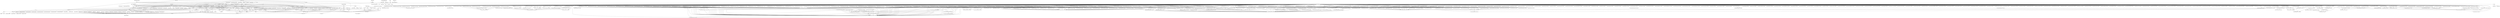 digraph depends {
    node [shape=plaintext]
"alsa-utils-alsamixer" -> "libasound2"
"alsa-utils-alsamixer" -> "libformw5"
"alsa-utils-alsamixer" -> "libmenuw5"
"alsa-utils-alsamixer" -> "libncursesw5"
"alsa-utils-alsamixer" -> "libpanelw5"
"alsa-utils-alsamixer" -> "libtinfo5"
"angstrom-feed-configs" -> "opkg" [style=dotted]
"angstrom-packagegroup-boot" -> "angstrom-version"
"angstrom-packagegroup-boot" -> "packagegroup-boot"
"avahi-daemon" -> "base-files"
"avahi-daemon" -> "base-passwd"
"avahi-daemon" -> "libavahi-common3"
"avahi-daemon" -> "libavahi-core7"
"avahi-daemon" -> "libcap2"
"avahi-daemon" -> "libdaemon0"
"avahi-daemon" -> "libdbus-1-3"
"avahi-daemon" -> "libexpat1"
"avahi-daemon" -> "libnss-mdns" [style=dotted]
"avahi-daemon" -> "shadow"
"avahi-utils" -> "libavahi-client3"
"avahi-utils" -> "libavahi-common3"
"bash" -> "base-files"
"bash" -> "libtinfo5"
"bluez5" -> "libdbus-1-3"
"bluez5" -> "libglib-2.0-0"
"bluez5" -> "libreadline7"
"bluez5" -> "libudev1"
"bluez5-noinst-tools" -> "libdbus-1-3"
"bluez5-noinst-tools" -> "libglib-2.0-0"
"bluez5-noinst-tools" -> "libreadline7"
"bluez5-noinst-tools" -> "libudev1"
"busybox" -> "busybox-syslog" [style=dotted]
"busybox" -> "busybox-udhcpc" [style=dotted]
"ca-certificates" -> "openssl"
"connman-angstrom-settings" -> "connman"
"connman" -> "bluez5"
"connman-client" -> "connman"
"connman-client" -> "libdbus-1-3"
"connman-client" -> "libglib-2.0-0"
"connman-client" -> "libreadline7"
"connman" -> "connman-conf" [style=dotted]
"connman" -> "dbus-1"
"connman" -> "iptables"
"connman" -> "libdbus-1-3"
"connman" -> "libglib-2.0-0"
"connman" -> "libgnutls30"
"connman" -> "ofono"
"connman" -> "wpa-supplicant"
"cpufreq-tweaks" -> "cpufrequtils"
"curl" -> "libcurl4"
"dbus-1" -> "base-files"
"dbus-1" -> "base-passwd"
"dbus-1" -> "libdbus-1-3"
"dbus-1" -> "libexpat1"
"dbus-1" -> "libsystemd0"
"dbus-1" -> "libx11-6"
"dbus-1" -> "shadow"
"e2fsprogs-e2fsck" -> "libblkid1"
"e2fsprogs-e2fsck" -> "libcom-err2"
"e2fsprogs-e2fsck" -> "libe2p2"
"e2fsprogs-e2fsck" -> "libext2fs2"
"e2fsprogs-e2fsck" -> "libuuid1"
"e2fsprogs-resize2fs" -> "libcom-err2"
"e2fsprogs-resize2fs" -> "libe2p2"
"e2fsprogs-resize2fs" -> "libext2fs2"
"fixmac" -> "ranpwd"
"gptfdisk" -> "libncursesw5"
"gptfdisk" -> "libpopt0"
"gptfdisk" -> "libstdc++6"
"gptfdisk" -> "libtinfo5"
"gptfdisk" -> "libuuid1"
"htop" -> "libncursesw5"
"htop" -> "libtinfo5"
"htop" -> "ncurses-terminfo"
"iproute2-tc" -> "iptables"
"iproute2-tc" -> "libelf1"
"iptables" -> "kernel-module-iptable-filter" [style=dotted]
"iptables" -> "kernel-module-iptable-nat" [style=dotted]
"iptables" -> "kernel-module-ip-tables" [style=dotted]
"iptables" -> "kernel-module-ipt-masquerade" [style=dotted]
"iptables" -> "kernel-module-nf-conntrack-ipv4" [style=dotted]
"iptables" -> "kernel-module-nf-conntrack" [style=dotted]
"iptables" -> "kernel-module-nf-defrag-ipv4" [style=dotted]
"iptables" -> "kernel-module-nf-nat" [style=dotted]
"iptables" -> "kernel-module-x-tables" [style=dotted]
"iw" -> "libnl-3-200"
"iw" -> "libnl-genl-3-200"
"kernel-module-8021q-4.9.56+linaro" -> "kernel-module-garp-4.9.56+linaro"
"kernel-module-8021q-4.9.56+linaro" -> "kernel-module-mrp-4.9.56+linaro"
"kernel-module-at86rf230-4.9.56+linaro" -> "kernel-module-mac802154-4.9.56+linaro"
"kernel-module-atusb-4.9.56+linaro" -> "kernel-module-mac802154-4.9.56+linaro"
"kernel-module-authencesn-4.9.56+linaro" -> "kernel-module-authenc-4.9.56+linaro"
"kernel-module-bluetooth-6lowpan-4.9.56+linaro" -> "kernel-module-6lowpan-4.9.56+linaro"
"kernel-module-bluetooth-6lowpan-4.9.56+linaro" -> "kernel-module-bluetooth-4.9.56+linaro"
"kernel-module-bnep-4.9.56+linaro" -> "kernel-module-bluetooth-4.9.56+linaro"
"kernel-module-bridge-4.9.56+linaro" -> "kernel-module-llc-4.9.56+linaro"
"kernel-module-bridge-4.9.56+linaro" -> "kernel-module-stp-4.9.56+linaro"
"kernel-module-br-netfilter-4.9.56+linaro" -> "kernel-module-bridge-4.9.56+linaro"
"kernel-module-bsd-comp-4.9.56+linaro" -> "kernel-module-ppp-generic-4.9.56+linaro"
"kernel-module-btbcm-4.9.56+linaro" -> "kernel-module-bluetooth-4.9.56+linaro"
"kernel-module-btintel-4.9.56+linaro" -> "kernel-module-bluetooth-4.9.56+linaro"
"kernel-module-btqca-4.9.56+linaro" -> "kernel-module-bluetooth-4.9.56+linaro"
"kernel-module-btqcomsmd-4.9.56+linaro" -> "kernel-module-bluetooth-4.9.56+linaro"
"kernel-module-btqcomsmd-4.9.56+linaro" -> "kernel-module-btqca-4.9.56+linaro"
"kernel-module-btrfs-4.9.56+linaro" -> "kernel-module-raid6-pq-4.9.56+linaro"
"kernel-module-btrfs-4.9.56+linaro" -> "kernel-module-xor-4.9.56+linaro"
"kernel-module-btrfs-4.9.56+linaro" -> "kernel-module-zlib-deflate-4.9.56+linaro"
"kernel-module-btrtl-4.9.56+linaro" -> "kernel-module-bluetooth-4.9.56+linaro"
"kernel-module-btsdio-4.9.56+linaro" -> "kernel-module-bluetooth-4.9.56+linaro"
"kernel-module-btusb-4.9.56+linaro" -> "kernel-module-bluetooth-4.9.56+linaro"
"kernel-module-btusb-4.9.56+linaro" -> "kernel-module-btbcm-4.9.56+linaro"
"kernel-module-btusb-4.9.56+linaro" -> "kernel-module-btintel-4.9.56+linaro"
"kernel-module-btusb-4.9.56+linaro" -> "kernel-module-btrtl-4.9.56+linaro"
"kernel-module-cavium-rng-vf-4.9.56+linaro" -> "kernel-module-rng-core-4.9.56+linaro"
"kernel-module-cc2520-4.9.56+linaro" -> "kernel-module-crc-ccitt-4.9.56+linaro"
"kernel-module-cc2520-4.9.56+linaro" -> "kernel-module-mac802154-4.9.56+linaro"
"kernel-module-cuse-4.9.56+linaro" -> "kernel-module-fuse-4.9.56+linaro"
"kernel-module-dwmac-generic-4.9.56+linaro" -> "kernel-module-stmmac-4.9.56+linaro"
"kernel-module-dwmac-generic-4.9.56+linaro" -> "kernel-module-stmmac-platform-4.9.56+linaro"
"kernel-module-dwmac-ipq806x-4.9.56+linaro" -> "kernel-module-stmmac-4.9.56+linaro"
"kernel-module-dwmac-ipq806x-4.9.56+linaro" -> "kernel-module-stmmac-platform-4.9.56+linaro"
"kernel-module-dwmac-meson-4.9.56+linaro" -> "kernel-module-stmmac-4.9.56+linaro"
"kernel-module-dwmac-meson-4.9.56+linaro" -> "kernel-module-stmmac-platform-4.9.56+linaro"
"kernel-module-dwmac-meson8b-4.9.56+linaro" -> "kernel-module-stmmac-4.9.56+linaro"
"kernel-module-dwmac-meson8b-4.9.56+linaro" -> "kernel-module-stmmac-platform-4.9.56+linaro"
"kernel-module-dwmac-rk-4.9.56+linaro" -> "kernel-module-stmmac-4.9.56+linaro"
"kernel-module-dwmac-rk-4.9.56+linaro" -> "kernel-module-stmmac-platform-4.9.56+linaro"
"kernel-module-dwmac-sunxi-4.9.56+linaro" -> "kernel-module-stmmac-4.9.56+linaro"
"kernel-module-dwmac-sunxi-4.9.56+linaro" -> "kernel-module-stmmac-platform-4.9.56+linaro"
"kernel-module-exynos-rng-4.9.56+linaro" -> "kernel-module-rng-core-4.9.56+linaro"
"kernel-module-fakelb-4.9.56+linaro" -> "kernel-module-mac802154-4.9.56+linaro"
"kernel-module-garp-4.9.56+linaro" -> "kernel-module-llc-4.9.56+linaro"
"kernel-module-garp-4.9.56+linaro" -> "kernel-module-stp-4.9.56+linaro"
"kernel-module-g-ether-4.9.56+linaro" -> "kernel-module-libcomposite-4.9.56+linaro"
"kernel-module-g-ether-4.9.56+linaro" -> "kernel-module-u-ether-4.9.56+linaro"
"kernel-module-g-ether-4.9.56+linaro" -> "kernel-module-usb-f-rndis-4.9.56+linaro"
"kernel-module-ghash-generic-4.9.56+linaro" -> "kernel-module-gf128mul-4.9.56+linaro"
"kernel-module-g-mass-storage-4.9.56+linaro" -> "kernel-module-libcomposite-4.9.56+linaro"
"kernel-module-g-mass-storage-4.9.56+linaro" -> "kernel-module-usb-f-mass-storage-4.9.56+linaro"
"kernel-module-g-serial-4.9.56+linaro" -> "kernel-module-libcomposite-4.9.56+linaro"
"kernel-module-gspca-benq-4.9.56+linaro" -> "kernel-module-gspca-main-4.9.56+linaro"
"kernel-module-gspca-conex-4.9.56+linaro" -> "kernel-module-gspca-main-4.9.56+linaro"
"kernel-module-gspca-conex-4.9.56+linaro" -> "kernel-module-videodev-4.9.56+linaro"
"kernel-module-gspca-cpia1-4.9.56+linaro" -> "kernel-module-gspca-main-4.9.56+linaro"
"kernel-module-gspca-cpia1-4.9.56+linaro" -> "kernel-module-videodev-4.9.56+linaro"
"kernel-module-gspca-dtcs033-4.9.56+linaro" -> "kernel-module-gspca-main-4.9.56+linaro"
"kernel-module-gspca-dtcs033-4.9.56+linaro" -> "kernel-module-videodev-4.9.56+linaro"
"kernel-module-gspca-etoms-4.9.56+linaro" -> "kernel-module-gspca-main-4.9.56+linaro"
"kernel-module-gspca-etoms-4.9.56+linaro" -> "kernel-module-videodev-4.9.56+linaro"
"kernel-module-gspca-finepix-4.9.56+linaro" -> "kernel-module-gspca-main-4.9.56+linaro"
"kernel-module-gspca-gl860-4.9.56+linaro" -> "kernel-module-gspca-main-4.9.56+linaro"
"kernel-module-gspca-gl860-4.9.56+linaro" -> "kernel-module-videodev-4.9.56+linaro"
"kernel-module-gspca-jeilinj-4.9.56+linaro" -> "kernel-module-gspca-main-4.9.56+linaro"
"kernel-module-gspca-jeilinj-4.9.56+linaro" -> "kernel-module-videodev-4.9.56+linaro"
"kernel-module-gspca-jl2005bcd-4.9.56+linaro" -> "kernel-module-gspca-main-4.9.56+linaro"
"kernel-module-gspca-kinect-4.9.56+linaro" -> "kernel-module-gspca-main-4.9.56+linaro"
"kernel-module-gspca-konica-4.9.56+linaro" -> "kernel-module-gspca-main-4.9.56+linaro"
"kernel-module-gspca-konica-4.9.56+linaro" -> "kernel-module-videodev-4.9.56+linaro"
"kernel-module-gspca-m5602-4.9.56+linaro" -> "kernel-module-gspca-main-4.9.56+linaro"
"kernel-module-gspca-m5602-4.9.56+linaro" -> "kernel-module-videodev-4.9.56+linaro"
"kernel-module-gspca-main-4.9.56+linaro" -> "kernel-module-v4l2-common-4.9.56+linaro"
"kernel-module-gspca-main-4.9.56+linaro" -> "kernel-module-videodev-4.9.56+linaro"
"kernel-module-gspca-mars-4.9.56+linaro" -> "kernel-module-gspca-main-4.9.56+linaro"
"kernel-module-gspca-mars-4.9.56+linaro" -> "kernel-module-videodev-4.9.56+linaro"
"kernel-module-gspca-mr97310a-4.9.56+linaro" -> "kernel-module-gspca-main-4.9.56+linaro"
"kernel-module-gspca-mr97310a-4.9.56+linaro" -> "kernel-module-videodev-4.9.56+linaro"
"kernel-module-gspca-nw80x-4.9.56+linaro" -> "kernel-module-gspca-main-4.9.56+linaro"
"kernel-module-gspca-nw80x-4.9.56+linaro" -> "kernel-module-videodev-4.9.56+linaro"
"kernel-module-gspca-ov519-4.9.56+linaro" -> "kernel-module-gspca-main-4.9.56+linaro"
"kernel-module-gspca-ov519-4.9.56+linaro" -> "kernel-module-videodev-4.9.56+linaro"
"kernel-module-gspca-ov534-4.9.56+linaro" -> "kernel-module-gspca-main-4.9.56+linaro"
"kernel-module-gspca-ov534-4.9.56+linaro" -> "kernel-module-videodev-4.9.56+linaro"
"kernel-module-gspca-ov534-9-4.9.56+linaro" -> "kernel-module-gspca-main-4.9.56+linaro"
"kernel-module-gspca-ov534-9-4.9.56+linaro" -> "kernel-module-videodev-4.9.56+linaro"
"kernel-module-gspca-pac207-4.9.56+linaro" -> "kernel-module-gspca-main-4.9.56+linaro"
"kernel-module-gspca-pac207-4.9.56+linaro" -> "kernel-module-videodev-4.9.56+linaro"
"kernel-module-gspca-pac7302-4.9.56+linaro" -> "kernel-module-gspca-main-4.9.56+linaro"
"kernel-module-gspca-pac7302-4.9.56+linaro" -> "kernel-module-videodev-4.9.56+linaro"
"kernel-module-gspca-pac7311-4.9.56+linaro" -> "kernel-module-gspca-main-4.9.56+linaro"
"kernel-module-gspca-pac7311-4.9.56+linaro" -> "kernel-module-videodev-4.9.56+linaro"
"kernel-module-gspca-se401-4.9.56+linaro" -> "kernel-module-gspca-main-4.9.56+linaro"
"kernel-module-gspca-se401-4.9.56+linaro" -> "kernel-module-videodev-4.9.56+linaro"
"kernel-module-gspca-sn9c2028-4.9.56+linaro" -> "kernel-module-gspca-main-4.9.56+linaro"
"kernel-module-gspca-sn9c2028-4.9.56+linaro" -> "kernel-module-videodev-4.9.56+linaro"
"kernel-module-gspca-sn9c20x-4.9.56+linaro" -> "kernel-module-gspca-main-4.9.56+linaro"
"kernel-module-gspca-sn9c20x-4.9.56+linaro" -> "kernel-module-videodev-4.9.56+linaro"
"kernel-module-gspca-sonixb-4.9.56+linaro" -> "kernel-module-gspca-main-4.9.56+linaro"
"kernel-module-gspca-sonixb-4.9.56+linaro" -> "kernel-module-videodev-4.9.56+linaro"
"kernel-module-gspca-sonixj-4.9.56+linaro" -> "kernel-module-gspca-main-4.9.56+linaro"
"kernel-module-gspca-sonixj-4.9.56+linaro" -> "kernel-module-videodev-4.9.56+linaro"
"kernel-module-gspca-spca1528-4.9.56+linaro" -> "kernel-module-gspca-main-4.9.56+linaro"
"kernel-module-gspca-spca1528-4.9.56+linaro" -> "kernel-module-videodev-4.9.56+linaro"
"kernel-module-gspca-spca500-4.9.56+linaro" -> "kernel-module-gspca-main-4.9.56+linaro"
"kernel-module-gspca-spca500-4.9.56+linaro" -> "kernel-module-videodev-4.9.56+linaro"
"kernel-module-gspca-spca501-4.9.56+linaro" -> "kernel-module-gspca-main-4.9.56+linaro"
"kernel-module-gspca-spca501-4.9.56+linaro" -> "kernel-module-videodev-4.9.56+linaro"
"kernel-module-gspca-spca505-4.9.56+linaro" -> "kernel-module-gspca-main-4.9.56+linaro"
"kernel-module-gspca-spca505-4.9.56+linaro" -> "kernel-module-videodev-4.9.56+linaro"
"kernel-module-gspca-spca506-4.9.56+linaro" -> "kernel-module-gspca-main-4.9.56+linaro"
"kernel-module-gspca-spca506-4.9.56+linaro" -> "kernel-module-videodev-4.9.56+linaro"
"kernel-module-gspca-spca508-4.9.56+linaro" -> "kernel-module-gspca-main-4.9.56+linaro"
"kernel-module-gspca-spca508-4.9.56+linaro" -> "kernel-module-videodev-4.9.56+linaro"
"kernel-module-gspca-spca561-4.9.56+linaro" -> "kernel-module-gspca-main-4.9.56+linaro"
"kernel-module-gspca-spca561-4.9.56+linaro" -> "kernel-module-videodev-4.9.56+linaro"
"kernel-module-gspca-sq905-4.9.56+linaro" -> "kernel-module-gspca-main-4.9.56+linaro"
"kernel-module-gspca-sq905c-4.9.56+linaro" -> "kernel-module-gspca-main-4.9.56+linaro"
"kernel-module-gspca-sq930x-4.9.56+linaro" -> "kernel-module-gspca-main-4.9.56+linaro"
"kernel-module-gspca-sq930x-4.9.56+linaro" -> "kernel-module-videodev-4.9.56+linaro"
"kernel-module-gspca-stk014-4.9.56+linaro" -> "kernel-module-gspca-main-4.9.56+linaro"
"kernel-module-gspca-stk014-4.9.56+linaro" -> "kernel-module-videodev-4.9.56+linaro"
"kernel-module-gspca-stk1135-4.9.56+linaro" -> "kernel-module-gspca-main-4.9.56+linaro"
"kernel-module-gspca-stk1135-4.9.56+linaro" -> "kernel-module-videodev-4.9.56+linaro"
"kernel-module-gspca-stv0680-4.9.56+linaro" -> "kernel-module-gspca-main-4.9.56+linaro"
"kernel-module-gspca-stv06xx-4.9.56+linaro" -> "kernel-module-gspca-main-4.9.56+linaro"
"kernel-module-gspca-stv06xx-4.9.56+linaro" -> "kernel-module-videodev-4.9.56+linaro"
"kernel-module-gspca-sunplus-4.9.56+linaro" -> "kernel-module-gspca-main-4.9.56+linaro"
"kernel-module-gspca-sunplus-4.9.56+linaro" -> "kernel-module-videodev-4.9.56+linaro"
"kernel-module-gspca-t613-4.9.56+linaro" -> "kernel-module-gspca-main-4.9.56+linaro"
"kernel-module-gspca-t613-4.9.56+linaro" -> "kernel-module-videodev-4.9.56+linaro"
"kernel-module-gspca-topro-4.9.56+linaro" -> "kernel-module-gspca-main-4.9.56+linaro"
"kernel-module-gspca-topro-4.9.56+linaro" -> "kernel-module-videodev-4.9.56+linaro"
"kernel-module-gspca-touptek-4.9.56+linaro" -> "kernel-module-gspca-main-4.9.56+linaro"
"kernel-module-gspca-touptek-4.9.56+linaro" -> "kernel-module-videodev-4.9.56+linaro"
"kernel-module-gspca-tv8532-4.9.56+linaro" -> "kernel-module-gspca-main-4.9.56+linaro"
"kernel-module-gspca-tv8532-4.9.56+linaro" -> "kernel-module-videodev-4.9.56+linaro"
"kernel-module-gspca-vc032x-4.9.56+linaro" -> "kernel-module-gspca-main-4.9.56+linaro"
"kernel-module-gspca-vc032x-4.9.56+linaro" -> "kernel-module-videodev-4.9.56+linaro"
"kernel-module-gspca-vicam-4.9.56+linaro" -> "kernel-module-gspca-main-4.9.56+linaro"
"kernel-module-gspca-vicam-4.9.56+linaro" -> "kernel-module-videodev-4.9.56+linaro"
"kernel-module-gspca-xirlink-cit-4.9.56+linaro" -> "kernel-module-gspca-main-4.9.56+linaro"
"kernel-module-gspca-xirlink-cit-4.9.56+linaro" -> "kernel-module-videodev-4.9.56+linaro"
"kernel-module-gspca-zc3xx-4.9.56+linaro" -> "kernel-module-gspca-main-4.9.56+linaro"
"kernel-module-gspca-zc3xx-4.9.56+linaro" -> "kernel-module-videodev-4.9.56+linaro"
"kernel-module-g-zero-4.9.56+linaro" -> "kernel-module-libcomposite-4.9.56+linaro"
"kernel-module-hci-uart-4.9.56+linaro" -> "kernel-module-bluetooth-4.9.56+linaro"
"kernel-module-hidp-4.9.56+linaro" -> "kernel-module-bluetooth-4.9.56+linaro"
"kernel-module-hisi-rng-4.9.56+linaro" -> "kernel-module-rng-core-4.9.56+linaro"
"kernel-module-ieee802154-6lowpan-4.9.56+linaro" -> "kernel-module-6lowpan-4.9.56+linaro"
"kernel-module-ieee802154-6lowpan-4.9.56+linaro" -> "kernel-module-ieee802154-4.9.56+linaro"
"kernel-module-ieee802154-socket-4.9.56+linaro" -> "kernel-module-ieee802154-4.9.56+linaro"
"kernel-module-ip6table-filter-4.9.56+linaro" -> "kernel-module-ip6-tables-4.9.56+linaro"
"kernel-module-ip6table-filter-4.9.56+linaro" -> "kernel-module-x-tables-4.9.56+linaro"
"kernel-module-ip6table-mangle-4.9.56+linaro" -> "kernel-module-ip6-tables-4.9.56+linaro"
"kernel-module-ip6table-mangle-4.9.56+linaro" -> "kernel-module-x-tables-4.9.56+linaro"
"kernel-module-ip6table-nat-4.9.56+linaro" -> "kernel-module-ip6-tables-4.9.56+linaro"
"kernel-module-ip6table-nat-4.9.56+linaro" -> "kernel-module-nf-nat-ipv6-4.9.56+linaro"
"kernel-module-ip6table-raw-4.9.56+linaro" -> "kernel-module-ip6-tables-4.9.56+linaro"
"kernel-module-ip6table-raw-4.9.56+linaro" -> "kernel-module-x-tables-4.9.56+linaro"
"kernel-module-ip6-tables-4.9.56+linaro" -> "kernel-module-x-tables-4.9.56+linaro"
"kernel-module-ip6table-security-4.9.56+linaro" -> "kernel-module-ip6-tables-4.9.56+linaro"
"kernel-module-ip6table-security-4.9.56+linaro" -> "kernel-module-x-tables-4.9.56+linaro"
"kernel-module-ip6t-ah-4.9.56+linaro" -> "kernel-module-x-tables-4.9.56+linaro"
"kernel-module-ip6t-eui64-4.9.56+linaro" -> "kernel-module-x-tables-4.9.56+linaro"
"kernel-module-ip6t-frag-4.9.56+linaro" -> "kernel-module-x-tables-4.9.56+linaro"
"kernel-module-ip6t-hbh-4.9.56+linaro" -> "kernel-module-x-tables-4.9.56+linaro"
"kernel-module-ip6t-ipv6header-4.9.56+linaro" -> "kernel-module-x-tables-4.9.56+linaro"
"kernel-module-ip6t-masquerade-4.9.56+linaro" -> "kernel-module-nf-nat-masquerade-ipv6-4.9.56+linaro"
"kernel-module-ip6t-masquerade-4.9.56+linaro" -> "kernel-module-x-tables-4.9.56+linaro"
"kernel-module-ip6t-mh-4.9.56+linaro" -> "kernel-module-x-tables-4.9.56+linaro"
"kernel-module-ip6t-npt-4.9.56+linaro" -> "kernel-module-x-tables-4.9.56+linaro"
"kernel-module-ip6t-reject-4.9.56+linaro" -> "kernel-module-nf-reject-ipv6-4.9.56+linaro"
"kernel-module-ip6t-reject-4.9.56+linaro" -> "kernel-module-x-tables-4.9.56+linaro"
"kernel-module-ip6t-rpfilter-4.9.56+linaro" -> "kernel-module-x-tables-4.9.56+linaro"
"kernel-module-ip6t-rt-4.9.56+linaro" -> "kernel-module-x-tables-4.9.56+linaro"
"kernel-module-ip6t-synproxy-4.9.56+linaro" -> "kernel-module-nf-conntrack-4.9.56+linaro"
"kernel-module-ip6t-synproxy-4.9.56+linaro" -> "kernel-module-nf-synproxy-core-4.9.56+linaro"
"kernel-module-ip6t-synproxy-4.9.56+linaro" -> "kernel-module-x-tables-4.9.56+linaro"
"kernel-module-ip6-tunnel-4.9.56+linaro" -> "kernel-module-tunnel6-4.9.56+linaro"
"kernel-module-ip6-vti-4.9.56+linaro" -> "kernel-module-ip6-tunnel-4.9.56+linaro"
"kernel-module-iproc-rng200-4.9.56+linaro" -> "kernel-module-rng-core-4.9.56+linaro"
"kernel-module-iptable-filter-4.9.56+linaro" -> "kernel-module-ip-tables-4.9.56+linaro"
"kernel-module-iptable-filter-4.9.56+linaro" -> "kernel-module-x-tables-4.9.56+linaro"
"kernel-module-iptable-mangle-4.9.56+linaro" -> "kernel-module-ip-tables-4.9.56+linaro"
"kernel-module-iptable-mangle-4.9.56+linaro" -> "kernel-module-x-tables-4.9.56+linaro"
"kernel-module-iptable-nat-4.9.56+linaro" -> "kernel-module-ip-tables-4.9.56+linaro"
"kernel-module-iptable-nat-4.9.56+linaro" -> "kernel-module-nf-nat-ipv4-4.9.56+linaro"
"kernel-module-iptable-raw-4.9.56+linaro" -> "kernel-module-ip-tables-4.9.56+linaro"
"kernel-module-iptable-raw-4.9.56+linaro" -> "kernel-module-x-tables-4.9.56+linaro"
"kernel-module-ip-tables-4.9.56+linaro" -> "kernel-module-x-tables-4.9.56+linaro"
"kernel-module-iptable-security-4.9.56+linaro" -> "kernel-module-ip-tables-4.9.56+linaro"
"kernel-module-iptable-security-4.9.56+linaro" -> "kernel-module-x-tables-4.9.56+linaro"
"kernel-module-ipt-masquerade-4.9.56+linaro" -> "kernel-module-nf-nat-masquerade-ipv4-4.9.56+linaro"
"kernel-module-ipt-masquerade-4.9.56+linaro" -> "kernel-module-x-tables-4.9.56+linaro"
"kernel-module-ipt-reject-4.9.56+linaro" -> "kernel-module-nf-reject-ipv4-4.9.56+linaro"
"kernel-module-ipt-reject-4.9.56+linaro" -> "kernel-module-x-tables-4.9.56+linaro"
"kernel-module-ip-vs-4.9.56+linaro" -> "kernel-module-nf-conntrack-4.9.56+linaro"
"kernel-module-ipw-4.9.56+linaro" -> "kernel-module-usb-wwan-4.9.56+linaro"
"kernel-module-keyspan-pda-4.9.56+linaro" -> "kernel-module-ezusb-4.9.56+linaro"
"kernel-module-mac80211-4.9.56+linaro" -> "kernel-module-cfg80211-4.9.56+linaro"
"kernel-module-mac802154-4.9.56+linaro" -> "kernel-module-crc-ccitt-4.9.56+linaro"
"kernel-module-mac802154-4.9.56+linaro" -> "kernel-module-ieee802154-4.9.56+linaro"
"kernel-module-macvtap-4.9.56+linaro" -> "kernel-module-macvlan-4.9.56+linaro"
"kernel-module-meson-rng-4.9.56+linaro" -> "kernel-module-rng-core-4.9.56+linaro"
"kernel-module-mrf24j40-4.9.56+linaro" -> "kernel-module-mac802154-4.9.56+linaro"
"kernel-module-msm-rng-4.9.56+linaro" -> "kernel-module-rng-core-4.9.56+linaro"
"kernel-module-nf-conntrack-amanda-4.9.56+linaro" -> "kernel-module-nf-conntrack-4.9.56+linaro"
"kernel-module-nf-conntrack-broadcast-4.9.56+linaro" -> "kernel-module-nf-conntrack-4.9.56+linaro"
"kernel-module-nf-conntrack-ftp-4.9.56+linaro" -> "kernel-module-nf-conntrack-4.9.56+linaro"
"kernel-module-nf-conntrack-h323-4.9.56+linaro" -> "kernel-module-nf-conntrack-4.9.56+linaro"
"kernel-module-nf-conntrack-ipv4-4.9.56+linaro" -> "kernel-module-nf-conntrack-4.9.56+linaro"
"kernel-module-nf-conntrack-ipv4-4.9.56+linaro" -> "kernel-module-nf-defrag-ipv4-4.9.56+linaro"
"kernel-module-nf-conntrack-ipv6-4.9.56+linaro" -> "kernel-module-nf-conntrack-4.9.56+linaro"
"kernel-module-nf-conntrack-ipv6-4.9.56+linaro" -> "kernel-module-nf-defrag-ipv6-4.9.56+linaro"
"kernel-module-nf-conntrack-irc-4.9.56+linaro" -> "kernel-module-nf-conntrack-4.9.56+linaro"
"kernel-module-nf-conntrack-netbios-ns-4.9.56+linaro" -> "kernel-module-nf-conntrack-4.9.56+linaro"
"kernel-module-nf-conntrack-netbios-ns-4.9.56+linaro" -> "kernel-module-nf-conntrack-broadcast-4.9.56+linaro"
"kernel-module-nf-conntrack-pptp-4.9.56+linaro" -> "kernel-module-nf-conntrack-4.9.56+linaro"
"kernel-module-nf-conntrack-pptp-4.9.56+linaro" -> "kernel-module-nf-conntrack-proto-gre-4.9.56+linaro"
"kernel-module-nf-conntrack-proto-gre-4.9.56+linaro" -> "kernel-module-nf-conntrack-4.9.56+linaro"
"kernel-module-nf-conntrack-sane-4.9.56+linaro" -> "kernel-module-nf-conntrack-4.9.56+linaro"
"kernel-module-nf-conntrack-sip-4.9.56+linaro" -> "kernel-module-nf-conntrack-4.9.56+linaro"
"kernel-module-nf-conntrack-snmp-4.9.56+linaro" -> "kernel-module-nf-conntrack-4.9.56+linaro"
"kernel-module-nf-conntrack-snmp-4.9.56+linaro" -> "kernel-module-nf-conntrack-broadcast-4.9.56+linaro"
"kernel-module-nf-conntrack-tftp-4.9.56+linaro" -> "kernel-module-nf-conntrack-4.9.56+linaro"
"kernel-module-nf-dup-ipv6-4.9.56+linaro" -> "kernel-module-nf-conntrack-4.9.56+linaro"
"kernel-module-nf-log-ipv4-4.9.56+linaro" -> "kernel-module-nf-log-common-4.9.56+linaro"
"kernel-module-nf-log-ipv6-4.9.56+linaro" -> "kernel-module-nf-log-common-4.9.56+linaro"
"kernel-module-nf-nat-4.9.56+linaro" -> "kernel-module-nf-conntrack-4.9.56+linaro"
"kernel-module-nf-nat-amanda-4.9.56+linaro" -> "kernel-module-nf-conntrack-4.9.56+linaro"
"kernel-module-nf-nat-amanda-4.9.56+linaro" -> "kernel-module-nf-conntrack-amanda-4.9.56+linaro"
"kernel-module-nf-nat-amanda-4.9.56+linaro" -> "kernel-module-nf-nat-4.9.56+linaro"
"kernel-module-nf-nat-ftp-4.9.56+linaro" -> "kernel-module-nf-conntrack-4.9.56+linaro"
"kernel-module-nf-nat-ftp-4.9.56+linaro" -> "kernel-module-nf-conntrack-ftp-4.9.56+linaro"
"kernel-module-nf-nat-ftp-4.9.56+linaro" -> "kernel-module-nf-nat-4.9.56+linaro"
"kernel-module-nf-nat-h323-4.9.56+linaro" -> "kernel-module-nf-conntrack-4.9.56+linaro"
"kernel-module-nf-nat-h323-4.9.56+linaro" -> "kernel-module-nf-conntrack-h323-4.9.56+linaro"
"kernel-module-nf-nat-h323-4.9.56+linaro" -> "kernel-module-nf-nat-4.9.56+linaro"
"kernel-module-nf-nat-ipv4-4.9.56+linaro" -> "kernel-module-nf-conntrack-4.9.56+linaro"
"kernel-module-nf-nat-ipv4-4.9.56+linaro" -> "kernel-module-nf-nat-4.9.56+linaro"
"kernel-module-nf-nat-ipv6-4.9.56+linaro" -> "kernel-module-nf-conntrack-4.9.56+linaro"
"kernel-module-nf-nat-ipv6-4.9.56+linaro" -> "kernel-module-nf-nat-4.9.56+linaro"
"kernel-module-nf-nat-irc-4.9.56+linaro" -> "kernel-module-nf-conntrack-4.9.56+linaro"
"kernel-module-nf-nat-irc-4.9.56+linaro" -> "kernel-module-nf-conntrack-irc-4.9.56+linaro"
"kernel-module-nf-nat-irc-4.9.56+linaro" -> "kernel-module-nf-nat-4.9.56+linaro"
"kernel-module-nf-nat-masquerade-ipv4-4.9.56+linaro" -> "kernel-module-nf-conntrack-4.9.56+linaro"
"kernel-module-nf-nat-masquerade-ipv4-4.9.56+linaro" -> "kernel-module-nf-nat-4.9.56+linaro"
"kernel-module-nf-nat-masquerade-ipv6-4.9.56+linaro" -> "kernel-module-nf-conntrack-4.9.56+linaro"
"kernel-module-nf-nat-masquerade-ipv6-4.9.56+linaro" -> "kernel-module-nf-nat-4.9.56+linaro"
"kernel-module-nf-nat-pptp-4.9.56+linaro" -> "kernel-module-nf-conntrack-4.9.56+linaro"
"kernel-module-nf-nat-pptp-4.9.56+linaro" -> "kernel-module-nf-conntrack-pptp-4.9.56+linaro"
"kernel-module-nf-nat-pptp-4.9.56+linaro" -> "kernel-module-nf-nat-4.9.56+linaro"
"kernel-module-nf-nat-pptp-4.9.56+linaro" -> "kernel-module-nf-nat-proto-gre-4.9.56+linaro"
"kernel-module-nf-nat-proto-gre-4.9.56+linaro" -> "kernel-module-nf-nat-4.9.56+linaro"
"kernel-module-nf-nat-sip-4.9.56+linaro" -> "kernel-module-nf-conntrack-4.9.56+linaro"
"kernel-module-nf-nat-sip-4.9.56+linaro" -> "kernel-module-nf-conntrack-sip-4.9.56+linaro"
"kernel-module-nf-nat-sip-4.9.56+linaro" -> "kernel-module-nf-nat-4.9.56+linaro"
"kernel-module-nf-nat-snmp-basic-4.9.56+linaro" -> "kernel-module-nf-conntrack-4.9.56+linaro"
"kernel-module-nf-nat-snmp-basic-4.9.56+linaro" -> "kernel-module-nf-conntrack-snmp-4.9.56+linaro"
"kernel-module-nf-nat-tftp-4.9.56+linaro" -> "kernel-module-nf-conntrack-4.9.56+linaro"
"kernel-module-nf-nat-tftp-4.9.56+linaro" -> "kernel-module-nf-conntrack-tftp-4.9.56+linaro"
"kernel-module-nf-nat-tftp-4.9.56+linaro" -> "kernel-module-nf-nat-4.9.56+linaro"
"kernel-module-nfsd-4.9.56+linaro" -> "kernel-module-nfs-acl-4.9.56+linaro"
"kernel-module-nf-synproxy-core-4.9.56+linaro" -> "kernel-module-nf-conntrack-4.9.56+linaro"
"kernel-module-nf-tables-4.9.56+linaro" -> "kernel-module-nfnetlink-4.9.56+linaro"
"kernel-module-nf-tables-arp-4.9.56+linaro" -> "kernel-module-nf-tables-4.9.56+linaro"
"kernel-module-nf-tables-bridge-4.9.56+linaro" -> "kernel-module-nf-tables-4.9.56+linaro"
"kernel-module-nf-tables-inet-4.9.56+linaro" -> "kernel-module-nf-tables-4.9.56+linaro"
"kernel-module-nf-tables-inet-4.9.56+linaro" -> "kernel-module-nf-tables-ipv4-4.9.56+linaro"
"kernel-module-nf-tables-inet-4.9.56+linaro" -> "kernel-module-nf-tables-ipv6-4.9.56+linaro"
"kernel-module-nf-tables-ipv4-4.9.56+linaro" -> "kernel-module-nf-tables-4.9.56+linaro"
"kernel-module-nf-tables-ipv6-4.9.56+linaro" -> "kernel-module-nf-tables-4.9.56+linaro"
"kernel-module-nf-tables-netdev-4.9.56+linaro" -> "kernel-module-nfnetlink-4.9.56+linaro"
"kernel-module-nf-tables-netdev-4.9.56+linaro" -> "kernel-module-nf-tables-4.9.56+linaro"
"kernel-module-nft-chain-nat-ipv6-4.9.56+linaro" -> "kernel-module-nf-nat-ipv6-4.9.56+linaro"
"kernel-module-nft-chain-nat-ipv6-4.9.56+linaro" -> "kernel-module-nf-tables-4.9.56+linaro"
"kernel-module-nft-chain-route-ipv4-4.9.56+linaro" -> "kernel-module-nf-tables-4.9.56+linaro"
"kernel-module-nft-chain-route-ipv6-4.9.56+linaro" -> "kernel-module-nf-tables-4.9.56+linaro"
"kernel-module-nft-dup-ipv6-4.9.56+linaro" -> "kernel-module-nf-dup-ipv6-4.9.56+linaro"
"kernel-module-nft-dup-ipv6-4.9.56+linaro" -> "kernel-module-nf-tables-4.9.56+linaro"
"kernel-module-nhc-dest-4.9.56+linaro" -> "kernel-module-6lowpan-4.9.56+linaro"
"kernel-module-nhc-fragment-4.9.56+linaro" -> "kernel-module-6lowpan-4.9.56+linaro"
"kernel-module-nhc-hop-4.9.56+linaro" -> "kernel-module-6lowpan-4.9.56+linaro"
"kernel-module-nhc-ipv6-4.9.56+linaro" -> "kernel-module-6lowpan-4.9.56+linaro"
"kernel-module-nhc-mobility-4.9.56+linaro" -> "kernel-module-6lowpan-4.9.56+linaro"
"kernel-module-nhc-routing-4.9.56+linaro" -> "kernel-module-6lowpan-4.9.56+linaro"
"kernel-module-nhc-udp-4.9.56+linaro" -> "kernel-module-6lowpan-4.9.56+linaro"
"kernel-module-option-4.9.56+linaro" -> "kernel-module-usb-wwan-4.9.56+linaro"
"kernel-module-ov5645-4.9.56+linaro" -> "kernel-module-media-4.9.56+linaro"
"kernel-module-ov5645-4.9.56+linaro" -> "kernel-module-v4l2-common-4.9.56+linaro"
"kernel-module-ov5645-4.9.56+linaro" -> "kernel-module-videodev-4.9.56+linaro"
"kernel-module-p8022-4.9.56+linaro" -> "kernel-module-llc-4.9.56+linaro"
"kernel-module-ppp-async-4.9.56+linaro" -> "kernel-module-crc-ccitt-4.9.56+linaro"
"kernel-module-ppp-async-4.9.56+linaro" -> "kernel-module-ppp-generic-4.9.56+linaro"
"kernel-module-ppp-deflate-4.9.56+linaro" -> "kernel-module-ppp-generic-4.9.56+linaro"
"kernel-module-ppp-deflate-4.9.56+linaro" -> "kernel-module-zlib-deflate-4.9.56+linaro"
"kernel-module-ppp-generic-4.9.56+linaro" -> "kernel-module-slhc-4.9.56+linaro"
"kernel-module-ppp-mppe-4.9.56+linaro" -> "kernel-module-ppp-generic-4.9.56+linaro"
"kernel-module-pppoe-4.9.56+linaro" -> "kernel-module-ppp-generic-4.9.56+linaro"
"kernel-module-pppoe-4.9.56+linaro" -> "kernel-module-pppox-4.9.56+linaro"
"kernel-module-pppox-4.9.56+linaro" -> "kernel-module-ppp-generic-4.9.56+linaro"
"kernel-module-ppp-synctty-4.9.56+linaro" -> "kernel-module-ppp-generic-4.9.56+linaro"
"kernel-module-psnap-4.9.56+linaro" -> "kernel-module-llc-4.9.56+linaro"
"kernel-module-pwc-4.9.56+linaro" -> "kernel-module-videobuf2-core-4.9.56+linaro"
"kernel-module-pwc-4.9.56+linaro" -> "kernel-module-videobuf2-v4l2-4.9.56+linaro"
"kernel-module-pwc-4.9.56+linaro" -> "kernel-module-videobuf2-vmalloc-4.9.56+linaro"
"kernel-module-pwc-4.9.56+linaro" -> "kernel-module-videodev-4.9.56+linaro"
"kernel-module-qcom-camss-4.9.56+linaro" -> "kernel-module-media-4.9.56+linaro"
"kernel-module-qcom-camss-4.9.56+linaro" -> "kernel-module-videobuf2-core-4.9.56+linaro"
"kernel-module-qcom-camss-4.9.56+linaro" -> "kernel-module-videobuf2-dma-sg-4.9.56+linaro"
"kernel-module-qcom-camss-4.9.56+linaro" -> "kernel-module-videobuf2-v4l2-4.9.56+linaro"
"kernel-module-qcom-camss-4.9.56+linaro" -> "kernel-module-videodev-4.9.56+linaro"
"kernel-module-qcom-wcnss-pil-4.9.56+linaro" -> "kernel-module-mdt-loader-4.9.56+linaro"
"kernel-module-qcserial-4.9.56+linaro" -> "kernel-module-usb-wwan-4.9.56+linaro"
"kernel-module-rfcomm-4.9.56+linaro" -> "kernel-module-bluetooth-4.9.56+linaro"
"kernel-module-s2255drv-4.9.56+linaro" -> "kernel-module-videobuf2-core-4.9.56+linaro"
"kernel-module-s2255drv-4.9.56+linaro" -> "kernel-module-videobuf2-v4l2-4.9.56+linaro"
"kernel-module-s2255drv-4.9.56+linaro" -> "kernel-module-videobuf2-vmalloc-4.9.56+linaro"
"kernel-module-s2255drv-4.9.56+linaro" -> "kernel-module-videodev-4.9.56+linaro"
"kernel-modules" -> "kernel-module-6lowpan-4.9.56+linaro"
"kernel-modules" -> "kernel-module-8021q-4.9.56+linaro"
"kernel-modules" -> "kernel-module-aircable-4.9.56+linaro"
"kernel-modules" -> "kernel-module-arc4-4.9.56+linaro"
"kernel-modules" -> "kernel-module-ark3116-4.9.56+linaro"
"kernel-modules" -> "kernel-module-at86rf230-4.9.56+linaro"
"kernel-modules" -> "kernel-module-atusb-4.9.56+linaro"
"kernel-modules" -> "kernel-module-authenc-4.9.56+linaro"
"kernel-modules" -> "kernel-module-authencesn-4.9.56+linaro"
"kernel-modules" -> "kernel-module-belkin-sa-4.9.56+linaro"
"kernel-modules" -> "kernel-module-binfmt-misc-4.9.56+linaro"
"kernel-modules" -> "kernel-module-bluetooth-4.9.56+linaro"
"kernel-modules" -> "kernel-module-bluetooth-6lowpan-4.9.56+linaro"
"kernel-modules" -> "kernel-module-bnep-4.9.56+linaro"
"kernel-modules" -> "kernel-module-bridge-4.9.56+linaro"
"kernel-modules" -> "kernel-module-br-netfilter-4.9.56+linaro"
"kernel-modules" -> "kernel-module-bsd-comp-4.9.56+linaro"
"kernel-modules" -> "kernel-module-btbcm-4.9.56+linaro"
"kernel-modules" -> "kernel-module-btintel-4.9.56+linaro"
"kernel-modules" -> "kernel-module-btqca-4.9.56+linaro"
"kernel-modules" -> "kernel-module-btqcomsmd-4.9.56+linaro"
"kernel-modules" -> "kernel-module-btrfs-4.9.56+linaro"
"kernel-modules" -> "kernel-module-btrtl-4.9.56+linaro"
"kernel-modules" -> "kernel-module-btsdio-4.9.56+linaro"
"kernel-modules" -> "kernel-module-btusb-4.9.56+linaro"
"kernel-modules" -> "kernel-module-catc-4.9.56+linaro"
"kernel-modules" -> "kernel-module-cavium-rng-4.9.56+linaro"
"kernel-modules" -> "kernel-module-cavium-rng-vf-4.9.56+linaro"
"kernel-modules" -> "kernel-module-cc2520-4.9.56+linaro"
"kernel-modules" -> "kernel-module-ccm-4.9.56+linaro"
"kernel-modules" -> "kernel-module-cdc-acm-4.9.56+linaro"
"kernel-modules" -> "kernel-module-cdc-wdm-4.9.56+linaro"
"kernel-modules" -> "kernel-module-cfg80211-4.9.56+linaro"
"kernel-modules" -> "kernel-module-ch341-4.9.56+linaro"
"kernel-modules" -> "kernel-module-ch7006-4.9.56+linaro"
"kernel-modules" -> "kernel-module-cls-cgroup-4.9.56+linaro"
"kernel-modules" -> "kernel-module-cmac-4.9.56+linaro"
"kernel-modules" -> "kernel-module-cp210x-4.9.56+linaro"
"kernel-modules" -> "kernel-module-crc-ccitt-4.9.56+linaro"
"kernel-modules" -> "kernel-module-ctr-4.9.56+linaro"
"kernel-modules" -> "kernel-module-cuse-4.9.56+linaro"
"kernel-modules" -> "kernel-module-cyberjack-4.9.56+linaro"
"kernel-modules" -> "kernel-module-cypress-m8-4.9.56+linaro"
"kernel-modules" -> "kernel-module-digi-acceleport-4.9.56+linaro"
"kernel-modules" -> "kernel-module-dm9601-4.9.56+linaro"
"kernel-modules" -> "kernel-module-dummy-4.9.56+linaro"
"kernel-modules" -> "kernel-module-dwmac-generic-4.9.56+linaro"
"kernel-modules" -> "kernel-module-dwmac-ipq806x-4.9.56+linaro"
"kernel-modules" -> "kernel-module-dwmac-meson-4.9.56+linaro"
"kernel-modules" -> "kernel-module-dwmac-meson8b-4.9.56+linaro"
"kernel-modules" -> "kernel-module-dwmac-rk-4.9.56+linaro"
"kernel-modules" -> "kernel-module-dwmac-sunxi-4.9.56+linaro"
"kernel-modules" -> "kernel-module-ecb-4.9.56+linaro"
"kernel-modules" -> "kernel-module-empeg-4.9.56+linaro"
"kernel-modules" -> "kernel-module-exynos-rng-4.9.56+linaro"
"kernel-modules" -> "kernel-module-ezusb-4.9.56+linaro"
"kernel-modules" -> "kernel-module-f81232-4.9.56+linaro"
"kernel-modules" -> "kernel-module-fakelb-4.9.56+linaro"
"kernel-modules" -> "kernel-module-ftdi-sio-4.9.56+linaro"
"kernel-modules" -> "kernel-module-fuse-4.9.56+linaro"
"kernel-modules" -> "kernel-module-garmin-gps-4.9.56+linaro"
"kernel-modules" -> "kernel-module-garp-4.9.56+linaro"
"kernel-modules" -> "kernel-module-gcm-4.9.56+linaro"
"kernel-modules" -> "kernel-module-generic-bl-4.9.56+linaro"
"kernel-modules" -> "kernel-module-g-ether-4.9.56+linaro"
"kernel-modules" -> "kernel-module-gf128mul-4.9.56+linaro"
"kernel-modules" -> "kernel-module-ghash-generic-4.9.56+linaro"
"kernel-modules" -> "kernel-module-g-mass-storage-4.9.56+linaro"
"kernel-modules" -> "kernel-module-g-serial-4.9.56+linaro"
"kernel-modules" -> "kernel-module-gspca-benq-4.9.56+linaro"
"kernel-modules" -> "kernel-module-gspca-conex-4.9.56+linaro"
"kernel-modules" -> "kernel-module-gspca-cpia1-4.9.56+linaro"
"kernel-modules" -> "kernel-module-gspca-dtcs033-4.9.56+linaro"
"kernel-modules" -> "kernel-module-gspca-etoms-4.9.56+linaro"
"kernel-modules" -> "kernel-module-gspca-finepix-4.9.56+linaro"
"kernel-modules" -> "kernel-module-gspca-gl860-4.9.56+linaro"
"kernel-modules" -> "kernel-module-gspca-jeilinj-4.9.56+linaro"
"kernel-modules" -> "kernel-module-gspca-jl2005bcd-4.9.56+linaro"
"kernel-modules" -> "kernel-module-gspca-kinect-4.9.56+linaro"
"kernel-modules" -> "kernel-module-gspca-konica-4.9.56+linaro"
"kernel-modules" -> "kernel-module-gspca-m5602-4.9.56+linaro"
"kernel-modules" -> "kernel-module-gspca-main-4.9.56+linaro"
"kernel-modules" -> "kernel-module-gspca-mars-4.9.56+linaro"
"kernel-modules" -> "kernel-module-gspca-mr97310a-4.9.56+linaro"
"kernel-modules" -> "kernel-module-gspca-nw80x-4.9.56+linaro"
"kernel-modules" -> "kernel-module-gspca-ov519-4.9.56+linaro"
"kernel-modules" -> "kernel-module-gspca-ov534-4.9.56+linaro"
"kernel-modules" -> "kernel-module-gspca-ov534-9-4.9.56+linaro"
"kernel-modules" -> "kernel-module-gspca-pac207-4.9.56+linaro"
"kernel-modules" -> "kernel-module-gspca-pac7302-4.9.56+linaro"
"kernel-modules" -> "kernel-module-gspca-pac7311-4.9.56+linaro"
"kernel-modules" -> "kernel-module-gspca-se401-4.9.56+linaro"
"kernel-modules" -> "kernel-module-gspca-sn9c2028-4.9.56+linaro"
"kernel-modules" -> "kernel-module-gspca-sn9c20x-4.9.56+linaro"
"kernel-modules" -> "kernel-module-gspca-sonixb-4.9.56+linaro"
"kernel-modules" -> "kernel-module-gspca-sonixj-4.9.56+linaro"
"kernel-modules" -> "kernel-module-gspca-spca1528-4.9.56+linaro"
"kernel-modules" -> "kernel-module-gspca-spca500-4.9.56+linaro"
"kernel-modules" -> "kernel-module-gspca-spca501-4.9.56+linaro"
"kernel-modules" -> "kernel-module-gspca-spca505-4.9.56+linaro"
"kernel-modules" -> "kernel-module-gspca-spca506-4.9.56+linaro"
"kernel-modules" -> "kernel-module-gspca-spca508-4.9.56+linaro"
"kernel-modules" -> "kernel-module-gspca-spca561-4.9.56+linaro"
"kernel-modules" -> "kernel-module-gspca-sq905-4.9.56+linaro"
"kernel-modules" -> "kernel-module-gspca-sq905c-4.9.56+linaro"
"kernel-modules" -> "kernel-module-gspca-sq930x-4.9.56+linaro"
"kernel-modules" -> "kernel-module-gspca-stk014-4.9.56+linaro"
"kernel-modules" -> "kernel-module-gspca-stk1135-4.9.56+linaro"
"kernel-modules" -> "kernel-module-gspca-stv0680-4.9.56+linaro"
"kernel-modules" -> "kernel-module-gspca-stv06xx-4.9.56+linaro"
"kernel-modules" -> "kernel-module-gspca-sunplus-4.9.56+linaro"
"kernel-modules" -> "kernel-module-gspca-t613-4.9.56+linaro"
"kernel-modules" -> "kernel-module-gspca-topro-4.9.56+linaro"
"kernel-modules" -> "kernel-module-gspca-touptek-4.9.56+linaro"
"kernel-modules" -> "kernel-module-gspca-tv8532-4.9.56+linaro"
"kernel-modules" -> "kernel-module-gspca-vc032x-4.9.56+linaro"
"kernel-modules" -> "kernel-module-gspca-vicam-4.9.56+linaro"
"kernel-modules" -> "kernel-module-gspca-xirlink-cit-4.9.56+linaro"
"kernel-modules" -> "kernel-module-gspca-zc3xx-4.9.56+linaro"
"kernel-modules" -> "kernel-module-g-zero-4.9.56+linaro"
"kernel-modules" -> "kernel-module-hci-uart-4.9.56+linaro"
"kernel-modules" -> "kernel-module-hid-logitech-4.9.56+linaro"
"kernel-modules" -> "kernel-module-hid-magicmouse-4.9.56+linaro"
"kernel-modules" -> "kernel-module-hid-microsoft-4.9.56+linaro"
"kernel-modules" -> "kernel-module-hid-multitouch-4.9.56+linaro"
"kernel-modules" -> "kernel-module-hidp-4.9.56+linaro"
"kernel-modules" -> "kernel-module-hid-plantronics-4.9.56+linaro"
"kernel-modules" -> "kernel-module-hisi-rng-4.9.56+linaro"
"kernel-modules" -> "kernel-module-i2c-qcom-cci-4.9.56+linaro"
"kernel-modules" -> "kernel-module-ieee802154-4.9.56+linaro"
"kernel-modules" -> "kernel-module-ieee802154-6lowpan-4.9.56+linaro"
"kernel-modules" -> "kernel-module-ieee802154-socket-4.9.56+linaro"
"kernel-modules" -> "kernel-module-ila-4.9.56+linaro"
"kernel-modules" -> "kernel-module-io-edgeport-4.9.56+linaro"
"kernel-modules" -> "kernel-module-io-ti-4.9.56+linaro"
"kernel-modules" -> "kernel-module-ip6table-filter-4.9.56+linaro"
"kernel-modules" -> "kernel-module-ip6table-mangle-4.9.56+linaro"
"kernel-modules" -> "kernel-module-ip6table-nat-4.9.56+linaro"
"kernel-modules" -> "kernel-module-ip6table-raw-4.9.56+linaro"
"kernel-modules" -> "kernel-module-ip6-tables-4.9.56+linaro"
"kernel-modules" -> "kernel-module-ip6table-security-4.9.56+linaro"
"kernel-modules" -> "kernel-module-ip6t-ah-4.9.56+linaro"
"kernel-modules" -> "kernel-module-ip6t-eui64-4.9.56+linaro"
"kernel-modules" -> "kernel-module-ip6t-frag-4.9.56+linaro"
"kernel-modules" -> "kernel-module-ip6t-hbh-4.9.56+linaro"
"kernel-modules" -> "kernel-module-ip6t-ipv6header-4.9.56+linaro"
"kernel-modules" -> "kernel-module-ip6t-masquerade-4.9.56+linaro"
"kernel-modules" -> "kernel-module-ip6t-mh-4.9.56+linaro"
"kernel-modules" -> "kernel-module-ip6t-npt-4.9.56+linaro"
"kernel-modules" -> "kernel-module-ip6t-reject-4.9.56+linaro"
"kernel-modules" -> "kernel-module-ip6t-rpfilter-4.9.56+linaro"
"kernel-modules" -> "kernel-module-ip6t-rt-4.9.56+linaro"
"kernel-modules" -> "kernel-module-ip6t-synproxy-4.9.56+linaro"
"kernel-modules" -> "kernel-module-ip6-tunnel-4.9.56+linaro"
"kernel-modules" -> "kernel-module-ip6-udp-tunnel-4.9.56+linaro"
"kernel-modules" -> "kernel-module-ip6-vti-4.9.56+linaro"
"kernel-modules" -> "kernel-module-ipaq-4.9.56+linaro"
"kernel-modules" -> "kernel-module-iproc-rng200-4.9.56+linaro"
"kernel-modules" -> "kernel-module-iptable-filter-4.9.56+linaro"
"kernel-modules" -> "kernel-module-iptable-mangle-4.9.56+linaro"
"kernel-modules" -> "kernel-module-iptable-nat-4.9.56+linaro"
"kernel-modules" -> "kernel-module-iptable-raw-4.9.56+linaro"
"kernel-modules" -> "kernel-module-ip-tables-4.9.56+linaro"
"kernel-modules" -> "kernel-module-iptable-security-4.9.56+linaro"
"kernel-modules" -> "kernel-module-ipt-masquerade-4.9.56+linaro"
"kernel-modules" -> "kernel-module-ipt-reject-4.9.56+linaro"
"kernel-modules" -> "kernel-module-ip-vs-4.9.56+linaro"
"kernel-modules" -> "kernel-module-ipw-4.9.56+linaro"
"kernel-modules" -> "kernel-module-ir-usb-4.9.56+linaro"
"kernel-modules" -> "kernel-module-iuu-phoenix-4.9.56+linaro"
"kernel-modules" -> "kernel-module-joydev-4.9.56+linaro"
"kernel-modules" -> "kernel-module-kaweth-4.9.56+linaro"
"kernel-modules" -> "kernel-module-keyspan-pda-4.9.56+linaro"
"kernel-modules" -> "kernel-module-kl5kusb105-4.9.56+linaro"
"kernel-modules" -> "kernel-module-kobil-sct-4.9.56+linaro"
"kernel-modules" -> "kernel-module-lan78xx-4.9.56+linaro"
"kernel-modules" -> "kernel-module-lcd-4.9.56+linaro"
"kernel-modules" -> "kernel-module-libcomposite-4.9.56+linaro"
"kernel-modules" -> "kernel-module-llc-4.9.56+linaro"
"kernel-modules" -> "kernel-module-lp855x-bl-4.9.56+linaro"
"kernel-modules" -> "kernel-module-lzo-4.9.56+linaro"
"kernel-modules" -> "kernel-module-mac80211-4.9.56+linaro"
"kernel-modules" -> "kernel-module-mac802154-4.9.56+linaro"
"kernel-modules" -> "kernel-module-macvlan-4.9.56+linaro"
"kernel-modules" -> "kernel-module-macvtap-4.9.56+linaro"
"kernel-modules" -> "kernel-module-mcs7830-4.9.56+linaro"
"kernel-modules" -> "kernel-module-mct-u232-4.9.56+linaro"
"kernel-modules" -> "kernel-module-mdt-loader-4.9.56+linaro"
"kernel-modules" -> "kernel-module-media-4.9.56+linaro"
"kernel-modules" -> "kernel-module-meson-gxbb-wdt-4.9.56+linaro"
"kernel-modules" -> "kernel-module-meson-rng-4.9.56+linaro"
"kernel-modules" -> "kernel-module-meson-wdt-4.9.56+linaro"
"kernel-modules" -> "kernel-module-metro-usb-4.9.56+linaro"
"kernel-modules" -> "kernel-module-microchip-4.9.56+linaro"
"kernel-modules" -> "kernel-module-mip6-4.9.56+linaro"
"kernel-modules" -> "kernel-module-mos7720-4.9.56+linaro"
"kernel-modules" -> "kernel-module-mos7840-4.9.56+linaro"
"kernel-modules" -> "kernel-module-mrf24j40-4.9.56+linaro"
"kernel-modules" -> "kernel-module-mrp-4.9.56+linaro"
"kernel-modules" -> "kernel-module-msm-rng-4.9.56+linaro"
"kernel-modules" -> "kernel-module-mxuport-4.9.56+linaro"
"kernel-modules" -> "kernel-module-navman-4.9.56+linaro"
"kernel-modules" -> "kernel-module-nbd-4.9.56+linaro"
"kernel-modules" -> "kernel-module-nf-conntrack-4.9.56+linaro"
"kernel-modules" -> "kernel-module-nf-conntrack-amanda-4.9.56+linaro"
"kernel-modules" -> "kernel-module-nf-conntrack-broadcast-4.9.56+linaro"
"kernel-modules" -> "kernel-module-nf-conntrack-ftp-4.9.56+linaro"
"kernel-modules" -> "kernel-module-nf-conntrack-h323-4.9.56+linaro"
"kernel-modules" -> "kernel-module-nf-conntrack-ipv4-4.9.56+linaro"
"kernel-modules" -> "kernel-module-nf-conntrack-ipv6-4.9.56+linaro"
"kernel-modules" -> "kernel-module-nf-conntrack-irc-4.9.56+linaro"
"kernel-modules" -> "kernel-module-nf-conntrack-netbios-ns-4.9.56+linaro"
"kernel-modules" -> "kernel-module-nf-conntrack-pptp-4.9.56+linaro"
"kernel-modules" -> "kernel-module-nf-conntrack-proto-gre-4.9.56+linaro"
"kernel-modules" -> "kernel-module-nf-conntrack-sane-4.9.56+linaro"
"kernel-modules" -> "kernel-module-nf-conntrack-sip-4.9.56+linaro"
"kernel-modules" -> "kernel-module-nf-conntrack-snmp-4.9.56+linaro"
"kernel-modules" -> "kernel-module-nf-conntrack-tftp-4.9.56+linaro"
"kernel-modules" -> "kernel-module-nf-defrag-ipv4-4.9.56+linaro"
"kernel-modules" -> "kernel-module-nf-defrag-ipv6-4.9.56+linaro"
"kernel-modules" -> "kernel-module-nf-dup-ipv6-4.9.56+linaro"
"kernel-modules" -> "kernel-module-nf-log-common-4.9.56+linaro"
"kernel-modules" -> "kernel-module-nf-log-ipv4-4.9.56+linaro"
"kernel-modules" -> "kernel-module-nf-log-ipv6-4.9.56+linaro"
"kernel-modules" -> "kernel-module-nf-nat-4.9.56+linaro"
"kernel-modules" -> "kernel-module-nf-nat-amanda-4.9.56+linaro"
"kernel-modules" -> "kernel-module-nf-nat-ftp-4.9.56+linaro"
"kernel-modules" -> "kernel-module-nf-nat-h323-4.9.56+linaro"
"kernel-modules" -> "kernel-module-nf-nat-ipv4-4.9.56+linaro"
"kernel-modules" -> "kernel-module-nf-nat-ipv6-4.9.56+linaro"
"kernel-modules" -> "kernel-module-nf-nat-irc-4.9.56+linaro"
"kernel-modules" -> "kernel-module-nf-nat-masquerade-ipv4-4.9.56+linaro"
"kernel-modules" -> "kernel-module-nf-nat-masquerade-ipv6-4.9.56+linaro"
"kernel-modules" -> "kernel-module-nf-nat-pptp-4.9.56+linaro"
"kernel-modules" -> "kernel-module-nf-nat-proto-gre-4.9.56+linaro"
"kernel-modules" -> "kernel-module-nf-nat-sip-4.9.56+linaro"
"kernel-modules" -> "kernel-module-nf-nat-snmp-basic-4.9.56+linaro"
"kernel-modules" -> "kernel-module-nf-nat-tftp-4.9.56+linaro"
"kernel-modules" -> "kernel-module-nfnetlink-4.9.56+linaro"
"kernel-modules" -> "kernel-module-nf-reject-ipv4-4.9.56+linaro"
"kernel-modules" -> "kernel-module-nf-reject-ipv6-4.9.56+linaro"
"kernel-modules" -> "kernel-module-nfs-acl-4.9.56+linaro"
"kernel-modules" -> "kernel-module-nfsd-4.9.56+linaro"
"kernel-modules" -> "kernel-module-nfs-layout-flexfiles-4.9.56+linaro"
"kernel-modules" -> "kernel-module-nf-synproxy-core-4.9.56+linaro"
"kernel-modules" -> "kernel-module-nf-tables-4.9.56+linaro"
"kernel-modules" -> "kernel-module-nf-tables-arp-4.9.56+linaro"
"kernel-modules" -> "kernel-module-nf-tables-bridge-4.9.56+linaro"
"kernel-modules" -> "kernel-module-nf-tables-inet-4.9.56+linaro"
"kernel-modules" -> "kernel-module-nf-tables-ipv4-4.9.56+linaro"
"kernel-modules" -> "kernel-module-nf-tables-ipv6-4.9.56+linaro"
"kernel-modules" -> "kernel-module-nf-tables-netdev-4.9.56+linaro"
"kernel-modules" -> "kernel-module-nft-chain-nat-ipv6-4.9.56+linaro"
"kernel-modules" -> "kernel-module-nft-chain-route-ipv4-4.9.56+linaro"
"kernel-modules" -> "kernel-module-nft-chain-route-ipv6-4.9.56+linaro"
"kernel-modules" -> "kernel-module-nft-dup-ipv6-4.9.56+linaro"
"kernel-modules" -> "kernel-module-nhc-dest-4.9.56+linaro"
"kernel-modules" -> "kernel-module-nhc-fragment-4.9.56+linaro"
"kernel-modules" -> "kernel-module-nhc-hop-4.9.56+linaro"
"kernel-modules" -> "kernel-module-nhc-ipv6-4.9.56+linaro"
"kernel-modules" -> "kernel-module-nhc-mobility-4.9.56+linaro"
"kernel-modules" -> "kernel-module-nhc-routing-4.9.56+linaro"
"kernel-modules" -> "kernel-module-nhc-udp-4.9.56+linaro"
"kernel-modules" -> "kernel-module-omninet-4.9.56+linaro"
"kernel-modules" -> "kernel-module-opticon-4.9.56+linaro"
"kernel-modules" -> "kernel-module-option-4.9.56+linaro"
"kernel-modules" -> "kernel-module-oti6858-4.9.56+linaro"
"kernel-modules" -> "kernel-module-ov5645-4.9.56+linaro"
"kernel-modules" -> "kernel-module-overlay-4.9.56+linaro"
"kernel-modules" -> "kernel-module-p8022-4.9.56+linaro"
"kernel-modules" -> "kernel-module-pegasus-4.9.56+linaro"
"kernel-modules" -> "kernel-module-pl2303-4.9.56+linaro"
"kernel-modules" -> "kernel-module-plusb-4.9.56+linaro"
"kernel-modules" -> "kernel-module-ppp-async-4.9.56+linaro"
"kernel-modules" -> "kernel-module-ppp-deflate-4.9.56+linaro"
"kernel-modules" -> "kernel-module-ppp-generic-4.9.56+linaro"
"kernel-modules" -> "kernel-module-ppp-mppe-4.9.56+linaro"
"kernel-modules" -> "kernel-module-pppoe-4.9.56+linaro"
"kernel-modules" -> "kernel-module-pppox-4.9.56+linaro"
"kernel-modules" -> "kernel-module-ppp-synctty-4.9.56+linaro"
"kernel-modules" -> "kernel-module-psnap-4.9.56+linaro"
"kernel-modules" -> "kernel-module-pwc-4.9.56+linaro"
"kernel-modules" -> "kernel-module-pwm-tegra-4.9.56+linaro"
"kernel-modules" -> "kernel-module-qcaux-4.9.56+linaro"
"kernel-modules" -> "kernel-module-qcom-camss-4.9.56+linaro"
"kernel-modules" -> "kernel-module-qcom-wcnss-pil-4.9.56+linaro"
"kernel-modules" -> "kernel-module-qcserial-4.9.56+linaro"
"kernel-modules" -> "kernel-module-quatech2-4.9.56+linaro"
"kernel-modules" -> "kernel-module-r8152-4.9.56+linaro"
"kernel-modules" -> "kernel-module-raid6-pq-4.9.56+linaro"
"kernel-modules" -> "kernel-module-realtek-4.9.56+linaro"
"kernel-modules" -> "kernel-module-renesas-usbhs-4.9.56+linaro"
"kernel-modules" -> "kernel-module-rfcomm-4.9.56+linaro"
"kernel-modules" -> "kernel-module-rng-core-4.9.56+linaro"
"kernel-modules" -> "kernel-module-rtl8150-4.9.56+linaro"
"kernel-modules" -> "kernel-module-s2255drv-4.9.56+linaro"
"kernel-modules" -> "kernel-module-safe-serial-4.9.56+linaro"
"kernel-modules" -> "kernel-module-seqiv-4.9.56+linaro"
"kernel-modules" -> "kernel-module-sha1-generic-4.9.56+linaro"
"kernel-modules" -> "kernel-module-sierra-4.9.56+linaro"
"kernel-modules" -> "kernel-module-sil164-4.9.56+linaro"
"kernel-modules" -> "kernel-module-slhc-4.9.56+linaro"
"kernel-modules" -> "kernel-module-smsc75xx-4.9.56+linaro"
"kernel-modules" -> "kernel-module-smsc95xx-4.9.56+linaro"
"kernel-modules" -> "kernel-module-spcp8x5-4.9.56+linaro"
"kernel-modules" -> "kernel-module-spidev-4.9.56+linaro"
"kernel-modules" -> "kernel-module-spi-meson-spifc-4.9.56+linaro"
"kernel-modules" -> "kernel-module-sr9700-4.9.56+linaro"
"kernel-modules" -> "kernel-module-sr9800-4.9.56+linaro"
"kernel-modules" -> "kernel-module-ssu100-4.9.56+linaro"
"kernel-modules" -> "kernel-module-stkwebcam-4.9.56+linaro"
"kernel-modules" -> "kernel-module-stmmac-4.9.56+linaro"
"kernel-modules" -> "kernel-module-stmmac-platform-4.9.56+linaro"
"kernel-modules" -> "kernel-module-stp-4.9.56+linaro"
"kernel-modules" -> "kernel-module-symbolserial-4.9.56+linaro"
"kernel-modules" -> "kernel-module-ti-usb-3410-5052-4.9.56+linaro"
"kernel-modules" -> "kernel-module-ts-kmp-4.9.56+linaro"
"kernel-modules" -> "kernel-module-tunnel6-4.9.56+linaro"
"kernel-modules" -> "kernel-module-udp-tunnel-4.9.56+linaro"
"kernel-modules" -> "kernel-module-u-ether-4.9.56+linaro"
"kernel-modules" -> "kernel-module-usb-f-acm-4.9.56+linaro"
"kernel-modules" -> "kernel-module-usb-f-ecm-4.9.56+linaro"
"kernel-modules" -> "kernel-module-usb-f-ecm-subset-4.9.56+linaro"
"kernel-modules" -> "kernel-module-usb-f-mass-storage-4.9.56+linaro"
"kernel-modules" -> "kernel-module-usb-f-obex-4.9.56+linaro"
"kernel-modules" -> "kernel-module-usb-f-rndis-4.9.56+linaro"
"kernel-modules" -> "kernel-module-usb-f-serial-4.9.56+linaro"
"kernel-modules" -> "kernel-module-usb-f-ss-lb-4.9.56+linaro"
"kernel-modules" -> "kernel-module-usblp-4.9.56+linaro"
"kernel-modules" -> "kernel-module-usb-serial-simple-4.9.56+linaro"
"kernel-modules" -> "kernel-module-usbtouchscreen-4.9.56+linaro"
"kernel-modules" -> "kernel-module-usb-wwan-4.9.56+linaro"
"kernel-modules" -> "kernel-module-u-serial-4.9.56+linaro"
"kernel-modules" -> "kernel-module-uvcvideo-4.9.56+linaro"
"kernel-modules" -> "kernel-module-v4l2-common-4.9.56+linaro"
"kernel-modules" -> "kernel-module-v4l2-dv-timings-4.9.56+linaro"
"kernel-modules" -> "kernel-module-v4l2-mem2mem-4.9.56+linaro"
"kernel-modules" -> "kernel-module-venus-core-4.9.56+linaro"
"kernel-modules" -> "kernel-module-venus-dec-4.9.56+linaro"
"kernel-modules" -> "kernel-module-venus-enc-4.9.56+linaro"
"kernel-modules" -> "kernel-module-veth-4.9.56+linaro"
"kernel-modules" -> "kernel-module-videobuf2-core-4.9.56+linaro"
"kernel-modules" -> "kernel-module-videobuf2-dma-sg-4.9.56+linaro"
"kernel-modules" -> "kernel-module-videobuf2-memops-4.9.56+linaro"
"kernel-modules" -> "kernel-module-videobuf2-v4l2-4.9.56+linaro"
"kernel-modules" -> "kernel-module-videobuf2-vmalloc-4.9.56+linaro"
"kernel-modules" -> "kernel-module-videobuf-core-4.9.56+linaro"
"kernel-modules" -> "kernel-module-videobuf-vmalloc-4.9.56+linaro"
"kernel-modules" -> "kernel-module-videodev-4.9.56+linaro"
"kernel-modules" -> "kernel-module-visor-4.9.56+linaro"
"kernel-modules" -> "kernel-module-vxlan-4.9.56+linaro"
"kernel-modules" -> "kernel-module-wcn36xx-4.9.56+linaro"
"kernel-modules" -> "kernel-module-whiteheat-4.9.56+linaro"
"kernel-modules" -> "kernel-module-wishbone-serial-4.9.56+linaro"
"kernel-modules" -> "kernel-module-wl18xx-4.9.56+linaro"
"kernel-modules" -> "kernel-module-wlcore-4.9.56+linaro"
"kernel-modules" -> "kernel-module-wlcore-sdio-4.9.56+linaro"
"kernel-modules" -> "kernel-module-xfrm-algo-4.9.56+linaro"
"kernel-modules" -> "kernel-module-xfrm-user-4.9.56+linaro"
"kernel-modules" -> "kernel-module-xgene-rng-4.9.56+linaro"
"kernel-modules" -> "kernel-module-xor-4.9.56+linaro"
"kernel-modules" -> "kernel-module-xsens-mt-4.9.56+linaro"
"kernel-modules" -> "kernel-module-x-tables-4.9.56+linaro"
"kernel-modules" -> "kernel-module-xt-addrtype-4.9.56+linaro"
"kernel-modules" -> "kernel-module-xt-checksum-4.9.56+linaro"
"kernel-modules" -> "kernel-module-xt-conntrack-4.9.56+linaro"
"kernel-modules" -> "kernel-module-xt-hashlimit-4.9.56+linaro"
"kernel-modules" -> "kernel-module-xt-hl-4.9.56+linaro"
"kernel-modules" -> "kernel-module-xt-log-4.9.56+linaro"
"kernel-modules" -> "kernel-module-xt-nat-4.9.56+linaro"
"kernel-modules" -> "kernel-module-xt-tcpudp-4.9.56+linaro"
"kernel-modules" -> "kernel-module-zlib-deflate-4.9.56+linaro"
"kernel-modules" -> "kernel-module-zr364xx-4.9.56+linaro"
"kernel-modules" -> "kernel-module-zram-4.9.56+linaro"
"kernel-modules" -> "kernel-module-zsmalloc-4.9.56+linaro"
"kernel-module-stkwebcam-4.9.56+linaro" -> "kernel-module-v4l2-common-4.9.56+linaro"
"kernel-module-stkwebcam-4.9.56+linaro" -> "kernel-module-videodev-4.9.56+linaro"
"kernel-module-stmmac-platform-4.9.56+linaro" -> "kernel-module-stmmac-4.9.56+linaro"
"kernel-module-stp-4.9.56+linaro" -> "kernel-module-llc-4.9.56+linaro"
"kernel-module-usb-f-acm-4.9.56+linaro" -> "kernel-module-libcomposite-4.9.56+linaro"
"kernel-module-usb-f-acm-4.9.56+linaro" -> "kernel-module-u-serial-4.9.56+linaro"
"kernel-module-usb-f-ecm-4.9.56+linaro" -> "kernel-module-libcomposite-4.9.56+linaro"
"kernel-module-usb-f-ecm-4.9.56+linaro" -> "kernel-module-u-ether-4.9.56+linaro"
"kernel-module-usb-f-ecm-subset-4.9.56+linaro" -> "kernel-module-libcomposite-4.9.56+linaro"
"kernel-module-usb-f-ecm-subset-4.9.56+linaro" -> "kernel-module-u-ether-4.9.56+linaro"
"kernel-module-usb-f-mass-storage-4.9.56+linaro" -> "kernel-module-libcomposite-4.9.56+linaro"
"kernel-module-usb-f-obex-4.9.56+linaro" -> "kernel-module-libcomposite-4.9.56+linaro"
"kernel-module-usb-f-obex-4.9.56+linaro" -> "kernel-module-u-serial-4.9.56+linaro"
"kernel-module-usb-f-rndis-4.9.56+linaro" -> "kernel-module-libcomposite-4.9.56+linaro"
"kernel-module-usb-f-rndis-4.9.56+linaro" -> "kernel-module-u-ether-4.9.56+linaro"
"kernel-module-usb-f-serial-4.9.56+linaro" -> "kernel-module-libcomposite-4.9.56+linaro"
"kernel-module-usb-f-serial-4.9.56+linaro" -> "kernel-module-u-serial-4.9.56+linaro"
"kernel-module-usb-f-ss-lb-4.9.56+linaro" -> "kernel-module-libcomposite-4.9.56+linaro"
"kernel-module-uvcvideo-4.9.56+linaro" -> "kernel-module-media-4.9.56+linaro"
"kernel-module-uvcvideo-4.9.56+linaro" -> "kernel-module-videobuf2-core-4.9.56+linaro"
"kernel-module-uvcvideo-4.9.56+linaro" -> "kernel-module-videobuf2-v4l2-4.9.56+linaro"
"kernel-module-uvcvideo-4.9.56+linaro" -> "kernel-module-videobuf2-vmalloc-4.9.56+linaro"
"kernel-module-uvcvideo-4.9.56+linaro" -> "kernel-module-videodev-4.9.56+linaro"
"kernel-module-v4l2-common-4.9.56+linaro" -> "kernel-module-videodev-4.9.56+linaro"
"kernel-module-v4l2-mem2mem-4.9.56+linaro" -> "kernel-module-videobuf2-core-4.9.56+linaro"
"kernel-module-v4l2-mem2mem-4.9.56+linaro" -> "kernel-module-videobuf2-v4l2-4.9.56+linaro"
"kernel-module-v4l2-mem2mem-4.9.56+linaro" -> "kernel-module-videodev-4.9.56+linaro"
"kernel-module-venus-core-4.9.56+linaro" -> "kernel-module-mdt-loader-4.9.56+linaro"
"kernel-module-venus-core-4.9.56+linaro" -> "kernel-module-v4l2-mem2mem-4.9.56+linaro"
"kernel-module-venus-core-4.9.56+linaro" -> "kernel-module-videobuf2-core-4.9.56+linaro"
"kernel-module-venus-core-4.9.56+linaro" -> "kernel-module-videodev-4.9.56+linaro"
"kernel-module-venus-dec-4.9.56+linaro" -> "kernel-module-v4l2-mem2mem-4.9.56+linaro"
"kernel-module-venus-dec-4.9.56+linaro" -> "kernel-module-venus-core-4.9.56+linaro"
"kernel-module-venus-dec-4.9.56+linaro" -> "kernel-module-videobuf2-core-4.9.56+linaro"
"kernel-module-venus-dec-4.9.56+linaro" -> "kernel-module-videobuf2-dma-sg-4.9.56+linaro"
"kernel-module-venus-dec-4.9.56+linaro" -> "kernel-module-videobuf2-v4l2-4.9.56+linaro"
"kernel-module-venus-dec-4.9.56+linaro" -> "kernel-module-videodev-4.9.56+linaro"
"kernel-module-venus-enc-4.9.56+linaro" -> "kernel-module-v4l2-mem2mem-4.9.56+linaro"
"kernel-module-venus-enc-4.9.56+linaro" -> "kernel-module-venus-core-4.9.56+linaro"
"kernel-module-venus-enc-4.9.56+linaro" -> "kernel-module-videobuf2-core-4.9.56+linaro"
"kernel-module-venus-enc-4.9.56+linaro" -> "kernel-module-videobuf2-dma-sg-4.9.56+linaro"
"kernel-module-venus-enc-4.9.56+linaro" -> "kernel-module-videobuf2-v4l2-4.9.56+linaro"
"kernel-module-venus-enc-4.9.56+linaro" -> "kernel-module-videodev-4.9.56+linaro"
"kernel-module-videobuf2-core-4.9.56+linaro" -> "kernel-module-videodev-4.9.56+linaro"
"kernel-module-videobuf2-dma-sg-4.9.56+linaro" -> "kernel-module-videobuf2-memops-4.9.56+linaro"
"kernel-module-videobuf2-v4l2-4.9.56+linaro" -> "kernel-module-videobuf2-core-4.9.56+linaro"
"kernel-module-videobuf2-v4l2-4.9.56+linaro" -> "kernel-module-videodev-4.9.56+linaro"
"kernel-module-videobuf2-vmalloc-4.9.56+linaro" -> "kernel-module-videobuf2-memops-4.9.56+linaro"
"kernel-module-videobuf-vmalloc-4.9.56+linaro" -> "kernel-module-videobuf-core-4.9.56+linaro"
"kernel-module-videodev-4.9.56+linaro" -> "kernel-module-media-4.9.56+linaro"
"kernel-module-vxlan-4.9.56+linaro" -> "kernel-module-ip6-udp-tunnel-4.9.56+linaro"
"kernel-module-vxlan-4.9.56+linaro" -> "kernel-module-udp-tunnel-4.9.56+linaro"
"kernel-module-wcn36xx-4.9.56+linaro" -> "kernel-module-mac80211-4.9.56+linaro"
"kernel-module-whiteheat-4.9.56+linaro" -> "kernel-module-ezusb-4.9.56+linaro"
"kernel-module-wl18xx-4.9.56+linaro" -> "kernel-module-cfg80211-4.9.56+linaro"
"kernel-module-wl18xx-4.9.56+linaro" -> "kernel-module-mac80211-4.9.56+linaro"
"kernel-module-wl18xx-4.9.56+linaro" -> "kernel-module-wlcore-4.9.56+linaro"
"kernel-module-wlcore-4.9.56+linaro" -> "kernel-module-cfg80211-4.9.56+linaro"
"kernel-module-wlcore-4.9.56+linaro" -> "kernel-module-mac80211-4.9.56+linaro"
"kernel-module-xfrm-user-4.9.56+linaro" -> "kernel-module-xfrm-algo-4.9.56+linaro"
"kernel-module-xgene-rng-4.9.56+linaro" -> "kernel-module-rng-core-4.9.56+linaro"
"kernel-module-xt-addrtype-4.9.56+linaro" -> "kernel-module-x-tables-4.9.56+linaro"
"kernel-module-xt-checksum-4.9.56+linaro" -> "kernel-module-x-tables-4.9.56+linaro"
"kernel-module-xt-conntrack-4.9.56+linaro" -> "kernel-module-nf-conntrack-4.9.56+linaro"
"kernel-module-xt-conntrack-4.9.56+linaro" -> "kernel-module-x-tables-4.9.56+linaro"
"kernel-module-xt-hashlimit-4.9.56+linaro" -> "kernel-module-x-tables-4.9.56+linaro"
"kernel-module-xt-hl-4.9.56+linaro" -> "kernel-module-x-tables-4.9.56+linaro"
"kernel-module-xt-log-4.9.56+linaro" -> "kernel-module-x-tables-4.9.56+linaro"
"kernel-module-xt-nat-4.9.56+linaro" -> "kernel-module-nf-nat-4.9.56+linaro"
"kernel-module-xt-nat-4.9.56+linaro" -> "kernel-module-x-tables-4.9.56+linaro"
"kernel-module-xt-tcpudp-4.9.56+linaro" -> "kernel-module-x-tables-4.9.56+linaro"
"kernel-module-zr364xx-4.9.56+linaro" -> "kernel-module-v4l2-common-4.9.56+linaro"
"kernel-module-zr364xx-4.9.56+linaro" -> "kernel-module-videobuf-core-4.9.56+linaro"
"kernel-module-zr364xx-4.9.56+linaro" -> "kernel-module-videobuf-vmalloc-4.9.56+linaro"
"kernel-module-zr364xx-4.9.56+linaro" -> "kernel-module-videodev-4.9.56+linaro"
"kernel-module-zram-4.9.56+linaro" -> "kernel-module-zsmalloc-4.9.56+linaro"
"kmod" -> "libz1"
"less" -> "libtinfo5"
"libacl1" -> "libattr1"
"libarchive" -> "libbz2-1"
"libarchive" -> "libxml2"
"libarchive" -> "libz1"
"libasound2" -> "alsa-conf"
"libavahi-client3" -> "libavahi-common3"
"libavahi-client3" -> "libdbus-1-3"
"libavahi-core7" -> "libavahi-common3"
"libblkid1" -> "libuuid1"
"libcrypto1.0.2" -> "openssl-conf" [style=dotted]
"libcurl4" -> "ca-certificates" [style=dotted]
"libcurl4" -> "libgnutls30"
"libcurl4" -> "libz1"
"libcurl4" -> "nettle"
"libdbus-1-3" -> "dbus-1" [style=dotted]
"libdbus-1-3" -> "libsystemd0"
"libdrm-freedreno1" -> "libdrm2"
"libelf1" -> "libz1"
"libext2fs2" -> "libblkid1"
"libext2fs2" -> "libcom-err2"
"libfdisk1" -> "libblkid1"
"libfdisk1" -> "libuuid1"
"libformw5" -> "libncursesw5"
"libformw5" -> "libtinfo5"
"libfuse2" -> "fuse-utils" [style=dotted]
"libfuse2" -> "kernel-module-fuse" [style=dotted]
"libfuse2" -> "libulockmgr1" [style=dotted]
"libgcrypt" -> "libcap2"
"libgcrypt" -> "libgpg-error0"
"libglib-2.0-0" -> "libffi6"
"libglib-2.0-0" -> "libmount1"
"libglib-2.0-0" -> "libpcre1"
"libglib-2.0-0" -> "libz1"
"libglib-2.0-0" -> "shared-mime-info" [style=dotted]
"libgnutls30" -> "libgmp10"
"libgnutls30" -> "libidn11"
"libgnutls30" -> "libunistring2"
"libgnutls30" -> "libz1"
"libgnutls30" -> "nettle"
"libkmod2" -> "libz1"
"libmenuw5" -> "libncursesw5"
"libmenuw5" -> "libtinfo5"
"libmount1" -> "libblkid1"
"libmount1" -> "libuuid1"
"libncurses5" -> "libtinfo5"
"libncursesw5" -> "libtinfo5"
"libnl-genl-3-200" -> "libnl-3-200"
"libnss-mdns" -> "avahi-daemon"
"libopkg1" -> "libarchive"
"libopkg1" -> "libsolv0"
"libpam" -> "libpam-runtime-suffix" [style=dotted]
"libpam-runtime" -> "libpam-suffix"
"libpam-runtime" -> "pam-plugin-deny-suffix"
"libpam-runtime" -> "pam-plugin-permit-suffix"
"libpam-runtime" -> "pam-plugin-unix-suffix"
"libpam-runtime" -> "pam-plugin-warn-suffix"
"libpanelw5" -> "libncursesw5"
"libpanelw5" -> "libtinfo5"
"libreadline7" -> "libtinfo5"
"libssl1.0.2" -> "libcrypto1.0.2"
"libsystemd0" -> "libcap2"
"libsystemd0" -> "lz4"
"libtinfo5" -> "ncurses-terminfo-base" [style=dotted]
"libudev1" -> "libcap2"
"libx11-6" -> "libxcb1"
"libxcb1" -> "libxau6"
"libxcb1" -> "libxdmcp6"
"libxml2" -> "libz1"
"locale-base-en-us" -> "glibc-binary-localedata-en-us"
"mesa-megadriver" -> "libdrm2"
"mesa-megadriver" -> "libdrm-freedreno1"
"mesa-megadriver" -> "libexpat1"
"mesa-megadriver" -> "libglapi0"
"mesa-megadriver" -> "libstdc++6"
"mesa-megadriver" -> "libz1"
"ncurses-terminfo" -> "ncurses-terminfo-base"
"nettle" -> "libgmp10"
"ofono" -> "dbus-1"
"ofono" -> "kernel-module-tun" [style=dotted]
"ofono" -> "libdbus-1-3"
"ofono" -> "libglib-2.0-0"
"ofono" -> "libudev1"
"ofono" -> "mobile-broadband-provider-info" [style=dotted]
"openssh-keygen" -> "libcrypto1.0.2"
"openssh-sshd" -> "base-files"
"openssh-sshd" -> "base-passwd"
"openssh-sshd" -> "libcrypto1.0.2"
"openssh-sshd" -> "libpam"
"openssh-sshd" -> "libz1"
"openssh-sshd" -> "openssh-keygen"
"openssh-sshd" -> "pam-plugin-keyinit"
"openssh-sshd" -> "pam-plugin-loginuid"
"openssh-sshd" -> "shadow"
"openssh-ssh" -> "libcrypto1.0.2"
"openssh-ssh" -> "libz1"
"openssl" -> "libcrypto1.0.2"
"openssl" -> "libssl1.0.2"
"openssl" -> "openssl-conf"
"opkg" -> "libarchive"
"opkg" -> "libopkg1"
"opkg" -> "opkg-arch-config"
"packagegroup-basic" -> "alsa-utils-alsamixer" [style=dotted]
"packagegroup-basic" -> "avahi-daemon"
"packagegroup-basic" -> "avahi-utils"
"packagegroup-basic" -> "bluez5" [style=dotted]
"packagegroup-basic" -> "cpufrequtils" [style=dotted]
"packagegroup-basic" -> "htop" [style=dotted]
"packagegroup-basic" -> "iw" [style=dotted]
"packagegroup-basic" -> "kernel-module-g-ether" [style=dotted]
"packagegroup-basic" -> "kernel-module-g-mass-storage" [style=dotted]
"packagegroup-basic" -> "kernel-module-g-serial" [style=dotted]
"packagegroup-basic" -> "openssh-scp"
"packagegroup-basic" -> "openssh-sftp"
"packagegroup-basic" -> "openssh-sftp-server"
"packagegroup-basic" -> "openssh-ssh"
"packagegroup-basic" -> "openssh-sshd"
"packagegroup-basic" -> "tzdata" [style=dotted]
"packagegroup-basic" -> "usbutils" [style=dotted]
"packagegroup-basic" -> "wpa-supplicant" [style=dotted]
"packagegroup-boot" -> "base-files"
"packagegroup-boot" -> "base-passwd"
"packagegroup-boot" -> "bluez5-noinst-tools" [style=dotted]
"packagegroup-boot" -> "busybox"
"packagegroup-boot" -> "firmware-qcom-dragonboard410c" [style=dotted]
"packagegroup-boot" -> "kernel-modules" [style=dotted]
"packagegroup-boot" -> "kernel" [style=dotted]
"packagegroup-boot" -> "mesa-driver-msm" [style=dotted]
"packagegroup-boot" -> "netbase"
"packagegroup-boot" -> "wcnss-config" [style=dotted]
"packagegroup-boot" -> "wcnss-start" [style=dotted]
"pam-plugin-deny" -> "libpam"
"pam-plugin-deny" -> "libpam-suffix"
"pam-plugin-env" -> "libpam"
"pam-plugin-env" -> "libpam-suffix"
"pam-plugin-faildelay" -> "libpam"
"pam-plugin-faildelay" -> "libpam-suffix"
"pam-plugin-group" -> "libpam"
"pam-plugin-group" -> "libpam-suffix"
"pam-plugin-keyinit" -> "libpam"
"pam-plugin-keyinit" -> "libpam-suffix"
"pam-plugin-lastlog" -> "libpam"
"pam-plugin-lastlog" -> "libpam-suffix"
"pam-plugin-limits" -> "libpam"
"pam-plugin-limits" -> "libpam-suffix"
"pam-plugin-loginuid" -> "libpam"
"pam-plugin-loginuid" -> "libpam-suffix"
"pam-plugin-mail" -> "libpam"
"pam-plugin-mail" -> "libpam-suffix"
"pam-plugin-motd" -> "libpam"
"pam-plugin-motd" -> "libpam-suffix"
"pam-plugin-nologin" -> "libpam"
"pam-plugin-nologin" -> "libpam-suffix"
"pam-plugin-permit" -> "libpam"
"pam-plugin-permit" -> "libpam-suffix"
"pam-plugin-rootok" -> "libpam"
"pam-plugin-rootok" -> "libpam-suffix"
"pam-plugin-securetty" -> "libpam"
"pam-plugin-securetty" -> "libpam-suffix"
"pam-plugin-shells" -> "libpam"
"pam-plugin-shells" -> "libpam-suffix"
"pam-plugin-unix" -> "libpam"
"pam-plugin-unix" -> "libpam-suffix"
"pam-plugin-warn" -> "libpam"
"pam-plugin-warn" -> "libpam-suffix"
"parted" -> "libblkid1"
"parted" -> "libreadline7"
"parted" -> "libtinfo5"
"parted" -> "libuuid1"
"procps" -> "libncurses5"
"procps" -> "libtinfo5"
"screen" -> "base-files"
"screen" -> "libpam"
"screen" -> "libtinfo5"
"shadow-base" -> "libpam"
"shadow" -> "base-passwd"
"shadow" -> "libattr1"
"shadow" -> "libpam"
"shadow" -> "libpam-runtime"
"shadow" -> "pam-plugin-env"
"shadow" -> "pam-plugin-faildelay"
"shadow" -> "pam-plugin-group"
"shadow" -> "pam-plugin-lastlog"
"shadow" -> "pam-plugin-limits"
"shadow" -> "pam-plugin-mail"
"shadow" -> "pam-plugin-motd"
"shadow" -> "pam-plugin-nologin"
"shadow" -> "pam-plugin-rootok"
"shadow" -> "pam-plugin-securetty"
"shadow" -> "pam-plugin-shells"
"shadow" -> "shadow-base"
"shadow" -> "shadow-securetty"
"shadow" -> "util-linux-sulogin"
"shared-mime-info" -> "libglib-2.0-0"
"shared-mime-info" -> "libxml2"
"sshfs-fuse" -> "libfuse2"
"sshfs-fuse" -> "libglib-2.0-0"
"systemd-analyze" -> "libmount1"
"systemd-analyze" -> "libpam"
"systemd-analyze" -> "systemd"
"systemd" -> "base-files"
"systemd" -> "base-passwd"
"systemd-compat-units" -> "systemd"
"systemd-container" -> "iptables"
"systemd-container" -> "libacl1"
"systemd-container" -> "systemd"
"systemd" -> "dbus-1"
"systemd" -> "e2fsprogs-e2fsck" [style=dotted]
"systemd-extra-utils" -> "base-files"
"systemd-extra-utils" -> "base-passwd"
"systemd-extra-utils" -> "shadow"
"systemd-extra-utils" -> "systemd"
"systemd" -> "iptables"
"systemd" -> "kernel-module-autofs4" [style=dotted]
"systemd" -> "kernel-module-ipv6" [style=dotted]
"systemd" -> "kernel-module-unix" [style=dotted]
"systemd" -> "kmod"
"systemd" -> "less" [style=dotted]
"systemd" -> "libacl1"
"systemd" -> "libblkid1"
"systemd" -> "libcap2"
"systemd" -> "libidn11"
"systemd" -> "libkmod2"
"systemd" -> "libmount1"
"systemd" -> "libpam"
"systemd" -> "lz4"
"systemd" -> "os-release" [style=dotted]
"systemd" -> "pam-plugin-keyinit"
"systemd" -> "pam-plugin-loginuid"
"systemd" -> "pam-plugin-unix"
"systemd" -> "shadow"
"systemd" -> "systemd-compat-units" [style=dotted]
"systemd" -> "systemd-container"
"systemd" -> "systemd-extra-utils" [style=dotted]
"systemd" -> "systemd-serialgetty"
"systemd" -> "udev"
"systemd" -> "udev-hwdb" [style=dotted]
"systemd" -> "util-linux-agetty"
"systemd" -> "util-linux-fsck" [style=dotted]
"systemd" -> "util-linux-mount"
"systemd" -> "volatile-binds"
"udev-hwdb" -> "udev"
"udev" -> "libacl1"
"udev" -> "libblkid1"
"udev" -> "libkmod2"
"usbutils" -> "libudev1"
"usbutils" -> "libusb-1.0-0"
"usbutils" -> "udev-hwdb" [style=dotted]
"util-linux-cfdisk" -> "libfdisk1"
"util-linux-cfdisk" -> "libmount1"
"util-linux-cfdisk" -> "libncursesw5"
"util-linux-cfdisk" -> "libsmartcols1"
"util-linux-cfdisk" -> "libtinfo5"
"util-linux-fdisk" -> "libfdisk1"
"util-linux-fdisk" -> "libsmartcols1"
"util-linux-fdisk" -> "libtinfo5"
"util-linux-fsck" -> "libblkid1"
"util-linux-fsck" -> "libmount1"
"util-linux" -> "libblkid1"
"util-linux" -> "libmount1"
"util-linux" -> "libpam"
"util-linux" -> "libsmartcols1"
"util-linux" -> "libtinfo5"
"util-linux" -> "libuuid1"
"util-linux-losetup" -> "libsmartcols1"
"util-linux-lsblk" -> "libblkid1"
"util-linux-lsblk" -> "libmount1"
"util-linux-lsblk" -> "libsmartcols1"
"util-linux-mount" -> "libmount1"
"util-linux-mountpoint" -> "libmount1"
"util-linux-prlimit" -> "libsmartcols1"
"util-linux-runuser" -> "libpam"
"util-linux-sfdisk" -> "libfdisk1"
"util-linux-sfdisk" -> "libsmartcols1"
"util-linux-sfdisk" -> "libtinfo5"
"util-linux-su" -> "libpam"
"util-linux-swaponoff" -> "libblkid1"
"util-linux-swaponoff" -> "libmount1"
"util-linux-swaponoff" -> "libsmartcols1"
"util-linux-umount" -> "libmount1"
"util-linux" -> "util-linux-cfdisk" [style=dotted]
"util-linux" -> "util-linux-fdisk" [style=dotted]
"util-linux" -> "util-linux-ionice" [style=dotted]
"util-linux" -> "util-linux-losetup"
"util-linux" -> "util-linux-lsblk"
"util-linux" -> "util-linux-mkfs" [style=dotted]
"util-linux" -> "util-linux-mountpoint" [style=dotted]
"util-linux" -> "util-linux-mount" [style=dotted]
"util-linux" -> "util-linux-prlimit" [style=dotted]
"util-linux" -> "util-linux-readprofile" [style=dotted]
"util-linux" -> "util-linux-runuser"
"util-linux" -> "util-linux-sfdisk" [style=dotted]
"util-linux" -> "util-linux-su"
"util-linux" -> "util-linux-sulogin"
"util-linux" -> "util-linux-swaponoff"
"util-linux" -> "util-linux-switch-root" [style=dotted]
"util-linux" -> "util-linux-umount"
"wget" -> "ca-certificates" [style=dotted]
"wget" -> "libgnutls30"
"wget" -> "libpcre1"
"wget" -> "libz1"
"wget" -> "nettle"
"wpa-supplicant" -> "libdbus-1-3"
"wpa-supplicant" -> "libgcrypt"
"wpa-supplicant" -> "libgnutls30"
"wpa-supplicant" -> "libnl-3-200"
"wpa-supplicant" -> "libnl-genl-3-200"
"wpa-supplicant-passphrase" -> "libgcrypt"
"wpa-supplicant" -> "wpa-supplicant-cli" [style=dotted]
"wpa-supplicant" -> "wpa-supplicant-passphrase" [style=dotted]
}

